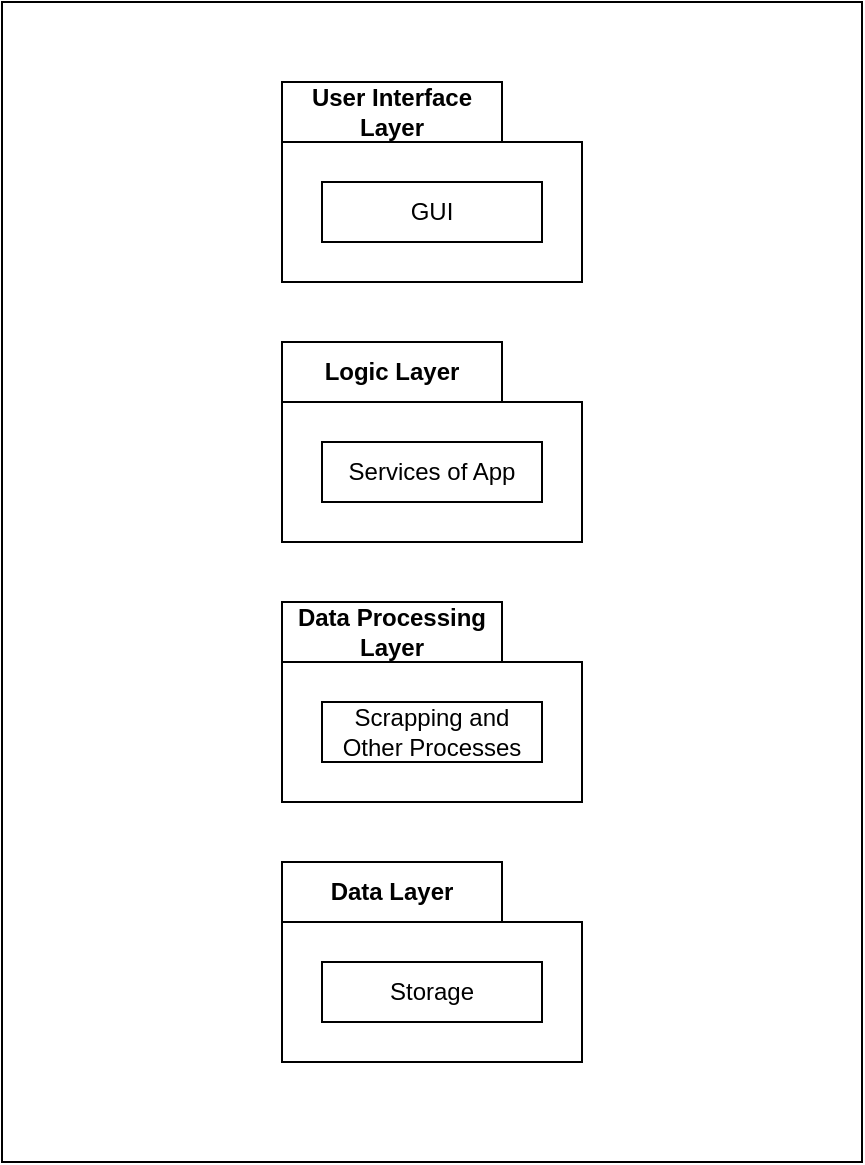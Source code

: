 <mxfile version="21.0.6" type="github">
  <diagram name="Sayfa -1" id="w6ycRWIads_JaV81GpJl">
    <mxGraphModel dx="472" dy="746" grid="1" gridSize="10" guides="1" tooltips="1" connect="1" arrows="1" fold="1" page="1" pageScale="1" pageWidth="827" pageHeight="1169" math="0" shadow="0">
      <root>
        <mxCell id="0" />
        <mxCell id="1" parent="0" />
        <mxCell id="dFy6fVf-kGJqd-gRL-9V-1" value="" style="rounded=0;whiteSpace=wrap;html=1;" vertex="1" parent="1">
          <mxGeometry x="50" y="60" width="430" height="580" as="geometry" />
        </mxCell>
        <mxCell id="dFy6fVf-kGJqd-gRL-9V-6" value="User Interface Layer" style="shape=folder;fontStyle=1;tabWidth=110;tabHeight=30;tabPosition=left;html=1;boundedLbl=1;labelInHeader=1;container=1;collapsible=0;recursiveResize=0;whiteSpace=wrap;" vertex="1" parent="1">
          <mxGeometry x="190" y="100" width="150" height="100" as="geometry" />
        </mxCell>
        <mxCell id="dFy6fVf-kGJqd-gRL-9V-7" value="GUI" style="html=1;whiteSpace=wrap;" vertex="1" parent="dFy6fVf-kGJqd-gRL-9V-6">
          <mxGeometry width="110" height="30" relative="1" as="geometry">
            <mxPoint x="20" y="50" as="offset" />
          </mxGeometry>
        </mxCell>
        <mxCell id="dFy6fVf-kGJqd-gRL-9V-8" value="Logic Layer" style="shape=folder;fontStyle=1;tabWidth=110;tabHeight=30;tabPosition=left;html=1;boundedLbl=1;labelInHeader=1;container=1;collapsible=0;recursiveResize=0;whiteSpace=wrap;" vertex="1" parent="1">
          <mxGeometry x="190" y="230" width="150" height="100" as="geometry" />
        </mxCell>
        <mxCell id="dFy6fVf-kGJqd-gRL-9V-9" value="Services of App" style="html=1;whiteSpace=wrap;" vertex="1" parent="dFy6fVf-kGJqd-gRL-9V-8">
          <mxGeometry width="110" height="30" relative="1" as="geometry">
            <mxPoint x="20" y="50" as="offset" />
          </mxGeometry>
        </mxCell>
        <mxCell id="dFy6fVf-kGJqd-gRL-9V-10" value="Data Layer" style="shape=folder;fontStyle=1;tabWidth=110;tabHeight=30;tabPosition=left;html=1;boundedLbl=1;labelInHeader=1;container=1;collapsible=0;recursiveResize=0;whiteSpace=wrap;" vertex="1" parent="1">
          <mxGeometry x="190" y="490" width="150" height="100" as="geometry" />
        </mxCell>
        <mxCell id="dFy6fVf-kGJqd-gRL-9V-11" value="Storage" style="html=1;whiteSpace=wrap;" vertex="1" parent="dFy6fVf-kGJqd-gRL-9V-10">
          <mxGeometry width="110" height="30" relative="1" as="geometry">
            <mxPoint x="20" y="50" as="offset" />
          </mxGeometry>
        </mxCell>
        <mxCell id="dFy6fVf-kGJqd-gRL-9V-12" value="Data Processing Layer" style="shape=folder;fontStyle=1;tabWidth=110;tabHeight=30;tabPosition=left;html=1;boundedLbl=1;labelInHeader=1;container=1;collapsible=0;recursiveResize=0;whiteSpace=wrap;" vertex="1" parent="1">
          <mxGeometry x="190" y="360" width="150" height="100" as="geometry" />
        </mxCell>
        <mxCell id="dFy6fVf-kGJqd-gRL-9V-13" value="Scrapping and Other Processes" style="html=1;whiteSpace=wrap;" vertex="1" parent="dFy6fVf-kGJqd-gRL-9V-12">
          <mxGeometry width="110" height="30" relative="1" as="geometry">
            <mxPoint x="20" y="50" as="offset" />
          </mxGeometry>
        </mxCell>
      </root>
    </mxGraphModel>
  </diagram>
</mxfile>
